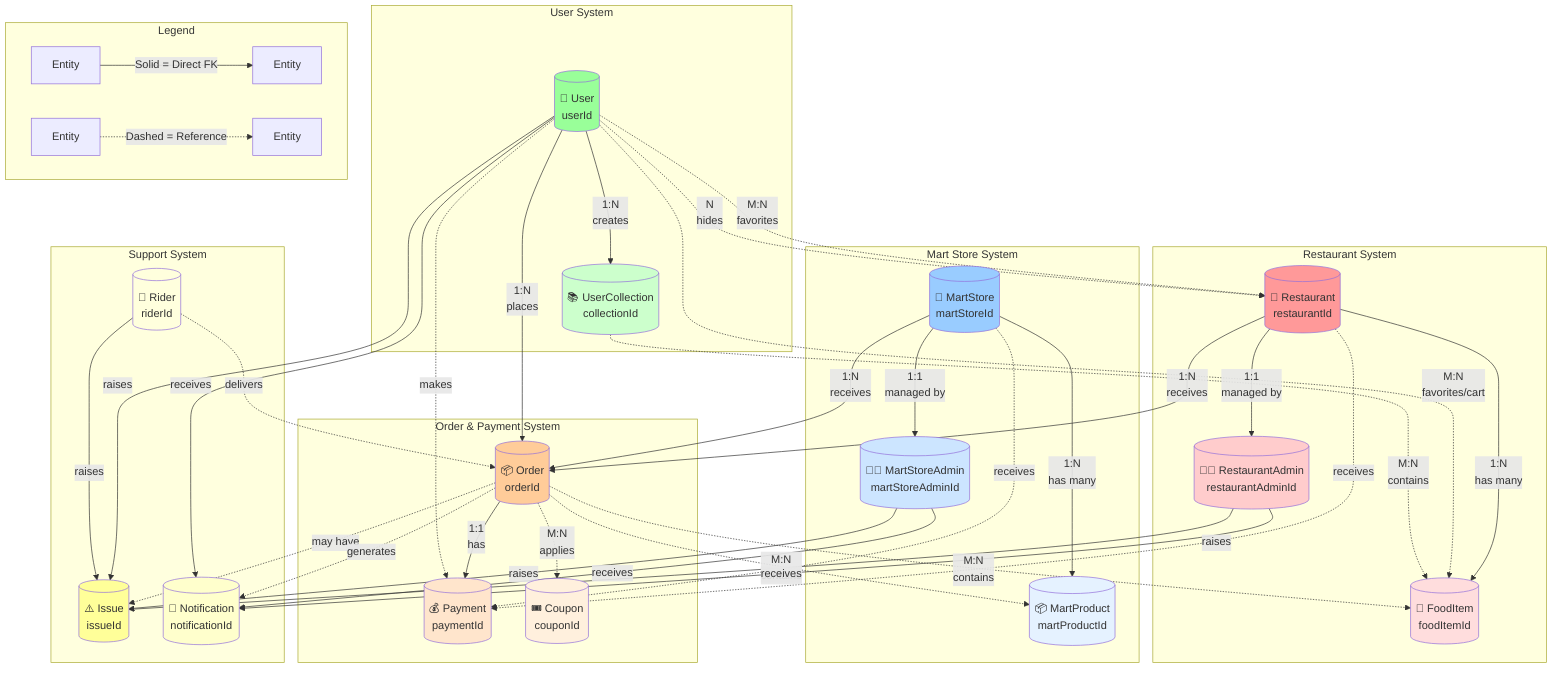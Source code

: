 graph TB
    %% ========================================
    %% LASTBITE Database Schema - Simplified View
    %% ========================================
    %% This diagram shows the high-level relationships between entities
    
    subgraph "Restaurant System"
        Restaurant[("🏪 Restaurant<br/>restaurantId")]
        RestaurantAdmin[("👨‍💼 RestaurantAdmin<br/>restaurantAdminId")]
        FoodItem[("🍔 FoodItem<br/>foodItemId")]
        
        Restaurant -->|"1:1<br/>managed by"| RestaurantAdmin
        Restaurant -->|"1:N<br/>has many"| FoodItem
    end
    
    subgraph "Mart Store System"
        MartStore[("🛒 MartStore<br/>martStoreId")]
        MartStoreAdmin[("👨‍💼 MartStoreAdmin<br/>martStoreAdminId")]
        MartProduct[("📦 MartProduct<br/>martProductId")]
        
        MartStore -->|"1:1<br/>managed by"| MartStoreAdmin
        MartStore -->|"1:N<br/>has many"| MartProduct
    end
    
    subgraph "User System"
        User[("👤 User<br/>userId")]
        UserCollection[("📚 UserCollection<br/>collectionId")]
        
        User -->|"1:N<br/>creates"| UserCollection
        User -.->|"M:N<br/>favorites"| Restaurant
        User -.->|"M:N<br/>favorites/cart"| FoodItem
        User -.->|"N<br/>hides"| Restaurant
    end
    
    subgraph "Order & Payment System"
        Order[("📦 Order<br/>orderId")]
        Payment[("💰 Payment<br/>paymentId")]
        Coupon[("🎟️ Coupon<br/>couponId")]
        
        Order -->|"1:1<br/>has"| Payment
        Order -.->|"M:N<br/>applies"| Coupon
    end
    
    subgraph "Support System"
        Issue[("⚠️ Issue<br/>issueId")]
        Notification[("🔔 Notification<br/>notificationId")]
        Rider[("🚴 Rider<br/>riderId")]
    end
    
    %% Core Order Relationships
    User -->|"1:N<br/>places"| Order
    Restaurant -->|"1:N<br/>receives"| Order
    MartStore -->|"1:N<br/>receives"| Order
    Order -.->|"M:N<br/>contains"| FoodItem
    Order -.->|"M:N<br/>contains"| MartProduct
    
    %% Payment Relationships
    User -.->|"makes"| Payment
    Restaurant -.->|"receives"| Payment
    MartStore -.->|"receives"| Payment
    
    %% Support Relationships
    User -->|"raises"| Issue
    RestaurantAdmin -->|"raises"| Issue
    MartStoreAdmin -->|"raises"| Issue
    Rider -->|"raises"| Issue
    Order -.->|"may have"| Issue
    
    %% Notification Relationships
    User -->|"receives"| Notification
    RestaurantAdmin -->|"receives"| Notification
    MartStoreAdmin -->|"receives"| Notification
    Order -.->|"generates"| Notification
    
    %% Delivery
    Rider -.->|"delivers"| Order
    
    %% Collection Relationships
    UserCollection -.->|"M:N<br/>contains"| FoodItem
    
    %% Legend
    subgraph "Legend"
        direction LR
        L1[Entity] -->|"Solid = Direct FK"| L2[Entity]
        L3[Entity] -.->|"Dashed = Reference"| L4[Entity]
    end
    
    style Restaurant fill:#ff9999
    style RestaurantAdmin fill:#ffcccc
    style FoodItem fill:#ffdddd
    
    style MartStore fill:#99ccff
    style MartStoreAdmin fill:#cce5ff
    style MartProduct fill:#e5f2ff
    
    style User fill:#99ff99
    style UserCollection fill:#ccffcc
    
    style Order fill:#ffcc99
    style Payment fill:#ffe5cc
    style Coupon fill:#fff0dd
    
    style Issue fill:#ffff99
    style Notification fill:#ffffcc
    style Rider fill:#ffffdd